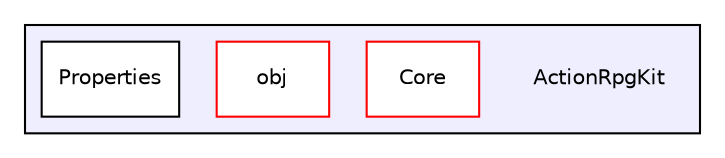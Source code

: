 digraph "ActionRpgKit" {
  compound=true
  node [ fontsize="10", fontname="Helvetica"];
  edge [ labelfontsize="10", labelfontname="Helvetica"];
  subgraph clusterdir_9ecb837a21b60474ce98456d518a780a {
    graph [ bgcolor="#eeeeff", pencolor="black", label="" URL="dir_9ecb837a21b60474ce98456d518a780a.xhtml"];
    dir_9ecb837a21b60474ce98456d518a780a [shape=plaintext label="ActionRpgKit"];
    dir_08cc5c503820d31914a2f2729a36eee6 [shape=box label="Core" color="red" fillcolor="white" style="filled" URL="dir_08cc5c503820d31914a2f2729a36eee6.xhtml"];
    dir_8aced4f5cb2570e3fc4d1c2659f00981 [shape=box label="obj" color="red" fillcolor="white" style="filled" URL="dir_8aced4f5cb2570e3fc4d1c2659f00981.xhtml"];
    dir_9dd54d8903da8692d636818bcc9c555e [shape=box label="Properties" color="black" fillcolor="white" style="filled" URL="dir_9dd54d8903da8692d636818bcc9c555e.xhtml"];
  }
}
